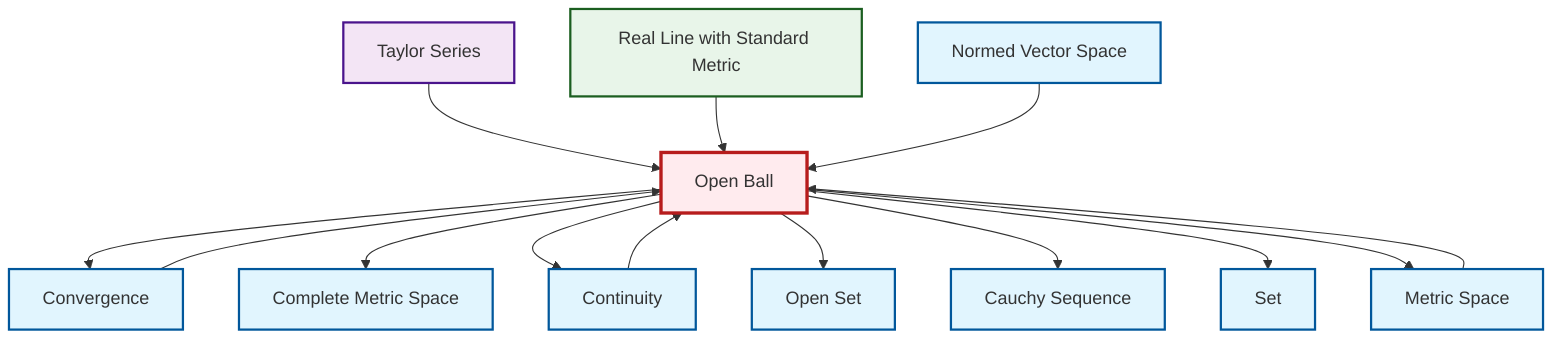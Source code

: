 graph TD
    classDef definition fill:#e1f5fe,stroke:#01579b,stroke-width:2px
    classDef theorem fill:#f3e5f5,stroke:#4a148c,stroke-width:2px
    classDef axiom fill:#fff3e0,stroke:#e65100,stroke-width:2px
    classDef example fill:#e8f5e9,stroke:#1b5e20,stroke-width:2px
    classDef current fill:#ffebee,stroke:#b71c1c,stroke-width:3px
    thm-taylor-series["Taylor Series"]:::theorem
    def-cauchy-sequence["Cauchy Sequence"]:::definition
    def-metric-space["Metric Space"]:::definition
    def-open-set["Open Set"]:::definition
    def-complete-metric-space["Complete Metric Space"]:::definition
    def-convergence["Convergence"]:::definition
    def-normed-vector-space["Normed Vector Space"]:::definition
    def-set["Set"]:::definition
    def-continuity["Continuity"]:::definition
    ex-real-line-metric["Real Line with Standard Metric"]:::example
    def-open-ball["Open Ball"]:::definition
    def-open-ball --> def-convergence
    def-open-ball --> def-complete-metric-space
    thm-taylor-series --> def-open-ball
    def-open-ball --> def-continuity
    def-metric-space --> def-open-ball
    def-open-ball --> def-open-set
    def-open-ball --> def-cauchy-sequence
    def-continuity --> def-open-ball
    def-convergence --> def-open-ball
    def-open-ball --> def-set
    ex-real-line-metric --> def-open-ball
    def-open-ball --> def-metric-space
    def-normed-vector-space --> def-open-ball
    class def-open-ball current